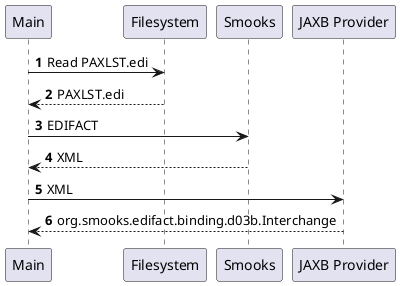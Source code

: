 @startuml
autonumber

Main -> Filesystem: Read PAXLST.edi
Filesystem --> Main: PAXLST.edi
Main -> Smooks: EDIFACT
Smooks --> Main: XML
Main -> "JAXB Provider": XML
Main <-- "JAXB Provider": org.smooks.edifact.binding.d03b.Interchange
@enduml
